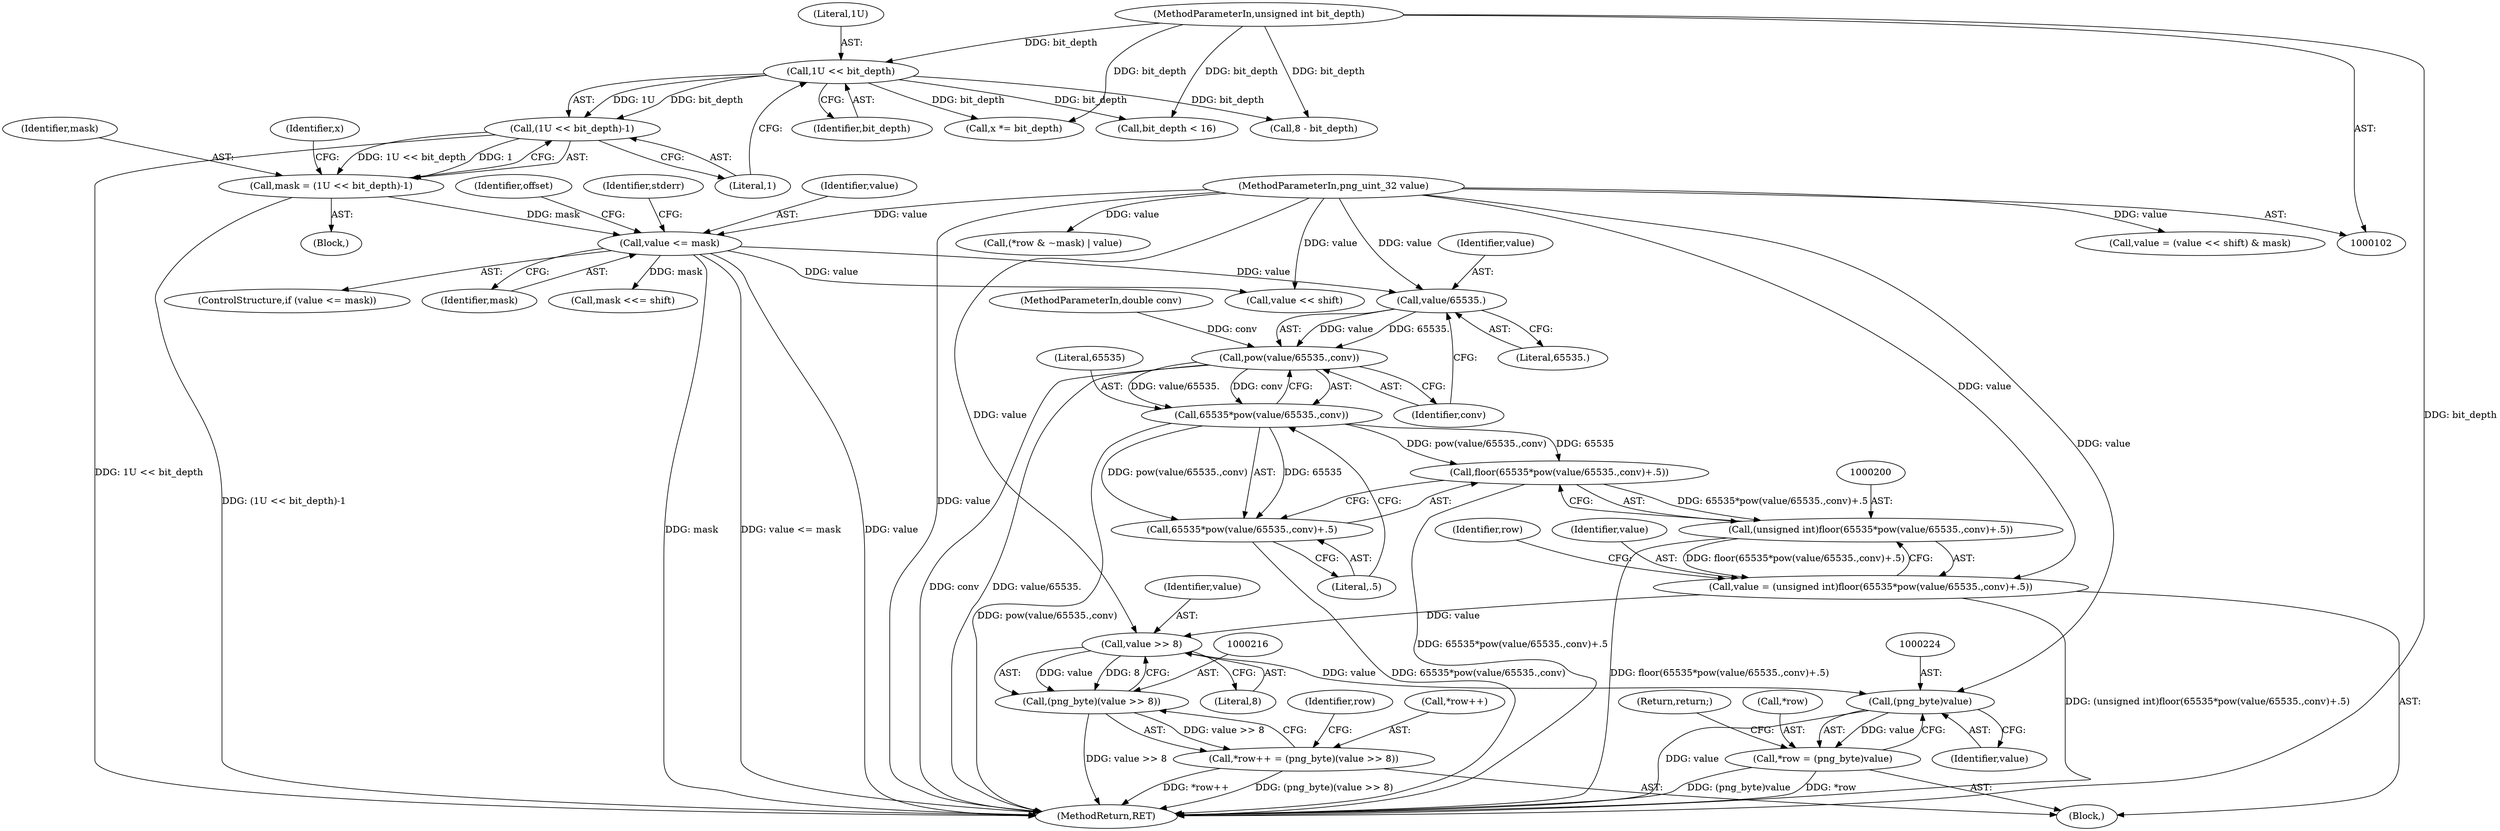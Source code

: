 digraph "1_Android_9d4853418ab2f754c2b63e091c29c5529b8b86ca_19@del" {
"1000206" [label="(Call,value/65535.)"];
"1000123" [label="(Call,value <= mask)"];
"1000107" [label="(MethodParameterIn,png_uint_32 value)"];
"1000112" [label="(Call,mask = (1U << bit_depth)-1)"];
"1000114" [label="(Call,(1U << bit_depth)-1)"];
"1000115" [label="(Call,1U << bit_depth)"];
"1000106" [label="(MethodParameterIn,unsigned int bit_depth)"];
"1000205" [label="(Call,pow(value/65535.,conv))"];
"1000203" [label="(Call,65535*pow(value/65535.,conv))"];
"1000201" [label="(Call,floor(65535*pow(value/65535.,conv)+.5))"];
"1000199" [label="(Call,(unsigned int)floor(65535*pow(value/65535.,conv)+.5))"];
"1000197" [label="(Call,value = (unsigned int)floor(65535*pow(value/65535.,conv)+.5))"];
"1000217" [label="(Call,value >> 8)"];
"1000215" [label="(Call,(png_byte)(value >> 8))"];
"1000211" [label="(Call,*row++ = (png_byte)(value >> 8))"];
"1000223" [label="(Call,(png_byte)value)"];
"1000220" [label="(Call,*row = (png_byte)value)"];
"1000202" [label="(Call,65535*pow(value/65535.,conv)+.5)"];
"1000197" [label="(Call,value = (unsigned int)floor(65535*pow(value/65535.,conv)+.5))"];
"1000203" [label="(Call,65535*pow(value/65535.,conv))"];
"1000107" [label="(MethodParameterIn,png_uint_32 value)"];
"1000199" [label="(Call,(unsigned int)floor(65535*pow(value/65535.,conv)+.5))"];
"1000198" [label="(Identifier,value)"];
"1000122" [label="(ControlStructure,if (value <= mask))"];
"1000204" [label="(Literal,65535)"];
"1000220" [label="(Call,*row = (png_byte)value)"];
"1000171" [label="(Call,value = (value << shift) & mask)"];
"1000214" [label="(Identifier,row)"];
"1000212" [label="(Call,*row++)"];
"1000109" [label="(MethodParameterIn,double conv)"];
"1000217" [label="(Call,value >> 8)"];
"1000209" [label="(Identifier,conv)"];
"1000174" [label="(Call,value << shift)"];
"1000112" [label="(Call,mask = (1U << bit_depth)-1)"];
"1000210" [label="(Literal,.5)"];
"1000222" [label="(Identifier,row)"];
"1000208" [label="(Literal,65535.)"];
"1000119" [label="(Call,x *= bit_depth)"];
"1000113" [label="(Identifier,mask)"];
"1000139" [label="(Call,bit_depth < 16)"];
"1000207" [label="(Identifier,value)"];
"1000117" [label="(Identifier,bit_depth)"];
"1000183" [label="(Call,(*row & ~mask) | value)"];
"1000205" [label="(Call,pow(value/65535.,conv))"];
"1000110" [label="(Block,)"];
"1000129" [label="(Identifier,offset)"];
"1000114" [label="(Call,(1U << bit_depth)-1)"];
"1000223" [label="(Call,(png_byte)value)"];
"1000120" [label="(Identifier,x)"];
"1000249" [label="(MethodReturn,RET)"];
"1000218" [label="(Identifier,value)"];
"1000123" [label="(Call,value <= mask)"];
"1000118" [label="(Literal,1)"];
"1000245" [label="(Identifier,stderr)"];
"1000225" [label="(Identifier,value)"];
"1000125" [label="(Identifier,mask)"];
"1000124" [label="(Identifier,value)"];
"1000106" [label="(MethodParameterIn,unsigned int bit_depth)"];
"1000202" [label="(Call,65535*pow(value/65535.,conv)+.5)"];
"1000219" [label="(Literal,8)"];
"1000211" [label="(Call,*row++ = (png_byte)(value >> 8))"];
"1000226" [label="(Return,return;)"];
"1000201" [label="(Call,floor(65535*pow(value/65535.,conv)+.5))"];
"1000215" [label="(Call,(png_byte)(value >> 8))"];
"1000221" [label="(Call,*row)"];
"1000115" [label="(Call,1U << bit_depth)"];
"1000162" [label="(Call,8 - bit_depth)"];
"1000168" [label="(Call,mask <<= shift)"];
"1000206" [label="(Call,value/65535.)"];
"1000153" [label="(Block,)"];
"1000116" [label="(Literal,1U)"];
"1000206" -> "1000205"  [label="AST: "];
"1000206" -> "1000208"  [label="CFG: "];
"1000207" -> "1000206"  [label="AST: "];
"1000208" -> "1000206"  [label="AST: "];
"1000209" -> "1000206"  [label="CFG: "];
"1000206" -> "1000205"  [label="DDG: value"];
"1000206" -> "1000205"  [label="DDG: 65535."];
"1000123" -> "1000206"  [label="DDG: value"];
"1000107" -> "1000206"  [label="DDG: value"];
"1000123" -> "1000122"  [label="AST: "];
"1000123" -> "1000125"  [label="CFG: "];
"1000124" -> "1000123"  [label="AST: "];
"1000125" -> "1000123"  [label="AST: "];
"1000129" -> "1000123"  [label="CFG: "];
"1000245" -> "1000123"  [label="CFG: "];
"1000123" -> "1000249"  [label="DDG: mask"];
"1000123" -> "1000249"  [label="DDG: value <= mask"];
"1000123" -> "1000249"  [label="DDG: value"];
"1000107" -> "1000123"  [label="DDG: value"];
"1000112" -> "1000123"  [label="DDG: mask"];
"1000123" -> "1000168"  [label="DDG: mask"];
"1000123" -> "1000174"  [label="DDG: value"];
"1000107" -> "1000102"  [label="AST: "];
"1000107" -> "1000249"  [label="DDG: value"];
"1000107" -> "1000171"  [label="DDG: value"];
"1000107" -> "1000174"  [label="DDG: value"];
"1000107" -> "1000183"  [label="DDG: value"];
"1000107" -> "1000197"  [label="DDG: value"];
"1000107" -> "1000217"  [label="DDG: value"];
"1000107" -> "1000223"  [label="DDG: value"];
"1000112" -> "1000110"  [label="AST: "];
"1000112" -> "1000114"  [label="CFG: "];
"1000113" -> "1000112"  [label="AST: "];
"1000114" -> "1000112"  [label="AST: "];
"1000120" -> "1000112"  [label="CFG: "];
"1000112" -> "1000249"  [label="DDG: (1U << bit_depth)-1"];
"1000114" -> "1000112"  [label="DDG: 1U << bit_depth"];
"1000114" -> "1000112"  [label="DDG: 1"];
"1000114" -> "1000118"  [label="CFG: "];
"1000115" -> "1000114"  [label="AST: "];
"1000118" -> "1000114"  [label="AST: "];
"1000114" -> "1000249"  [label="DDG: 1U << bit_depth"];
"1000115" -> "1000114"  [label="DDG: 1U"];
"1000115" -> "1000114"  [label="DDG: bit_depth"];
"1000115" -> "1000117"  [label="CFG: "];
"1000116" -> "1000115"  [label="AST: "];
"1000117" -> "1000115"  [label="AST: "];
"1000118" -> "1000115"  [label="CFG: "];
"1000106" -> "1000115"  [label="DDG: bit_depth"];
"1000115" -> "1000119"  [label="DDG: bit_depth"];
"1000115" -> "1000139"  [label="DDG: bit_depth"];
"1000115" -> "1000162"  [label="DDG: bit_depth"];
"1000106" -> "1000102"  [label="AST: "];
"1000106" -> "1000249"  [label="DDG: bit_depth"];
"1000106" -> "1000119"  [label="DDG: bit_depth"];
"1000106" -> "1000139"  [label="DDG: bit_depth"];
"1000106" -> "1000162"  [label="DDG: bit_depth"];
"1000205" -> "1000203"  [label="AST: "];
"1000205" -> "1000209"  [label="CFG: "];
"1000209" -> "1000205"  [label="AST: "];
"1000203" -> "1000205"  [label="CFG: "];
"1000205" -> "1000249"  [label="DDG: conv"];
"1000205" -> "1000249"  [label="DDG: value/65535."];
"1000205" -> "1000203"  [label="DDG: value/65535."];
"1000205" -> "1000203"  [label="DDG: conv"];
"1000109" -> "1000205"  [label="DDG: conv"];
"1000203" -> "1000202"  [label="AST: "];
"1000204" -> "1000203"  [label="AST: "];
"1000210" -> "1000203"  [label="CFG: "];
"1000203" -> "1000249"  [label="DDG: pow(value/65535.,conv)"];
"1000203" -> "1000201"  [label="DDG: 65535"];
"1000203" -> "1000201"  [label="DDG: pow(value/65535.,conv)"];
"1000203" -> "1000202"  [label="DDG: 65535"];
"1000203" -> "1000202"  [label="DDG: pow(value/65535.,conv)"];
"1000201" -> "1000199"  [label="AST: "];
"1000201" -> "1000202"  [label="CFG: "];
"1000202" -> "1000201"  [label="AST: "];
"1000199" -> "1000201"  [label="CFG: "];
"1000201" -> "1000249"  [label="DDG: 65535*pow(value/65535.,conv)+.5"];
"1000201" -> "1000199"  [label="DDG: 65535*pow(value/65535.,conv)+.5"];
"1000199" -> "1000197"  [label="AST: "];
"1000200" -> "1000199"  [label="AST: "];
"1000197" -> "1000199"  [label="CFG: "];
"1000199" -> "1000249"  [label="DDG: floor(65535*pow(value/65535.,conv)+.5)"];
"1000199" -> "1000197"  [label="DDG: floor(65535*pow(value/65535.,conv)+.5)"];
"1000197" -> "1000153"  [label="AST: "];
"1000198" -> "1000197"  [label="AST: "];
"1000214" -> "1000197"  [label="CFG: "];
"1000197" -> "1000249"  [label="DDG: (unsigned int)floor(65535*pow(value/65535.,conv)+.5)"];
"1000197" -> "1000217"  [label="DDG: value"];
"1000217" -> "1000215"  [label="AST: "];
"1000217" -> "1000219"  [label="CFG: "];
"1000218" -> "1000217"  [label="AST: "];
"1000219" -> "1000217"  [label="AST: "];
"1000215" -> "1000217"  [label="CFG: "];
"1000217" -> "1000215"  [label="DDG: value"];
"1000217" -> "1000215"  [label="DDG: 8"];
"1000217" -> "1000223"  [label="DDG: value"];
"1000215" -> "1000211"  [label="AST: "];
"1000216" -> "1000215"  [label="AST: "];
"1000211" -> "1000215"  [label="CFG: "];
"1000215" -> "1000249"  [label="DDG: value >> 8"];
"1000215" -> "1000211"  [label="DDG: value >> 8"];
"1000211" -> "1000153"  [label="AST: "];
"1000212" -> "1000211"  [label="AST: "];
"1000222" -> "1000211"  [label="CFG: "];
"1000211" -> "1000249"  [label="DDG: *row++"];
"1000211" -> "1000249"  [label="DDG: (png_byte)(value >> 8)"];
"1000223" -> "1000220"  [label="AST: "];
"1000223" -> "1000225"  [label="CFG: "];
"1000224" -> "1000223"  [label="AST: "];
"1000225" -> "1000223"  [label="AST: "];
"1000220" -> "1000223"  [label="CFG: "];
"1000223" -> "1000249"  [label="DDG: value"];
"1000223" -> "1000220"  [label="DDG: value"];
"1000220" -> "1000153"  [label="AST: "];
"1000221" -> "1000220"  [label="AST: "];
"1000226" -> "1000220"  [label="CFG: "];
"1000220" -> "1000249"  [label="DDG: *row"];
"1000220" -> "1000249"  [label="DDG: (png_byte)value"];
"1000202" -> "1000210"  [label="CFG: "];
"1000210" -> "1000202"  [label="AST: "];
"1000202" -> "1000249"  [label="DDG: 65535*pow(value/65535.,conv)"];
}
